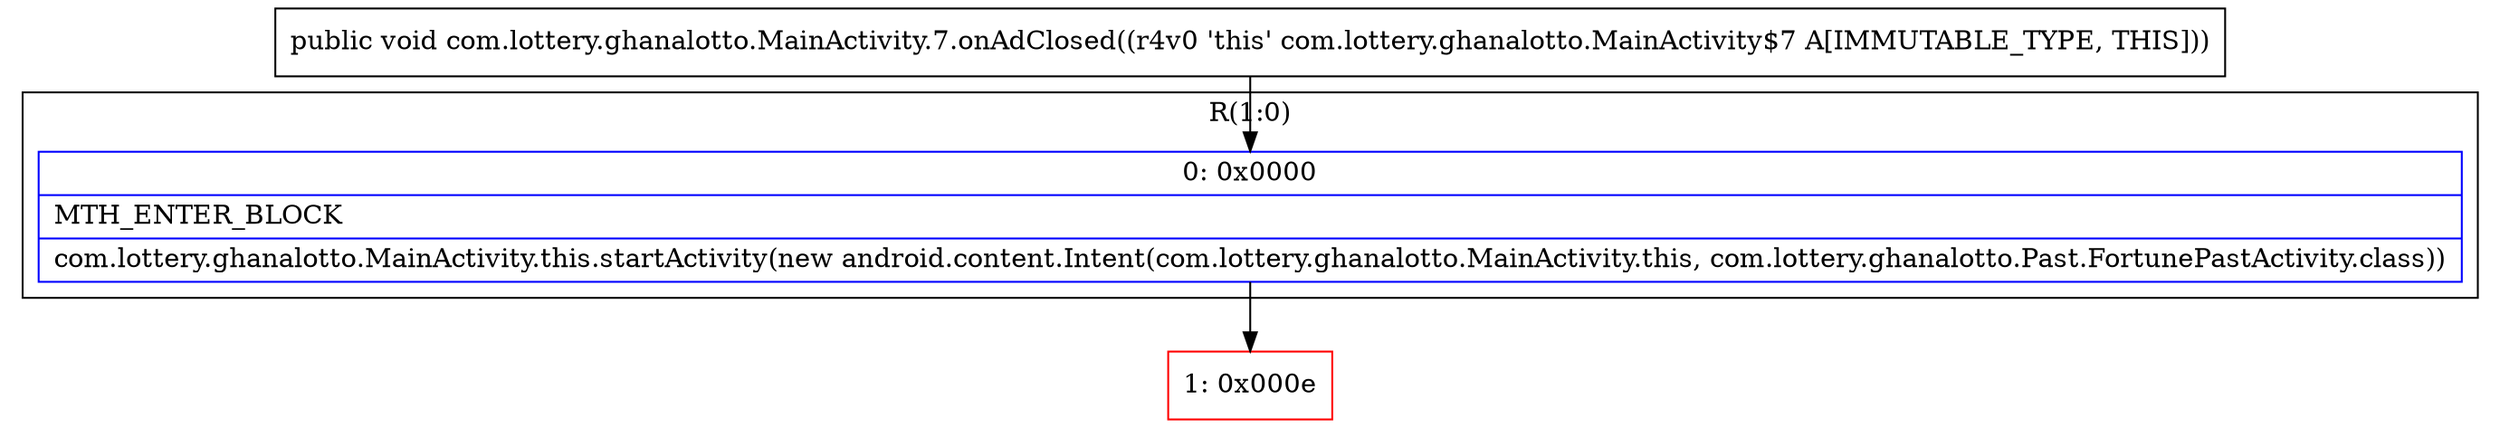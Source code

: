 digraph "CFG forcom.lottery.ghanalotto.MainActivity.7.onAdClosed()V" {
subgraph cluster_Region_633249704 {
label = "R(1:0)";
node [shape=record,color=blue];
Node_0 [shape=record,label="{0\:\ 0x0000|MTH_ENTER_BLOCK\l|com.lottery.ghanalotto.MainActivity.this.startActivity(new android.content.Intent(com.lottery.ghanalotto.MainActivity.this, com.lottery.ghanalotto.Past.FortunePastActivity.class))\l}"];
}
Node_1 [shape=record,color=red,label="{1\:\ 0x000e}"];
MethodNode[shape=record,label="{public void com.lottery.ghanalotto.MainActivity.7.onAdClosed((r4v0 'this' com.lottery.ghanalotto.MainActivity$7 A[IMMUTABLE_TYPE, THIS])) }"];
MethodNode -> Node_0;
Node_0 -> Node_1;
}


